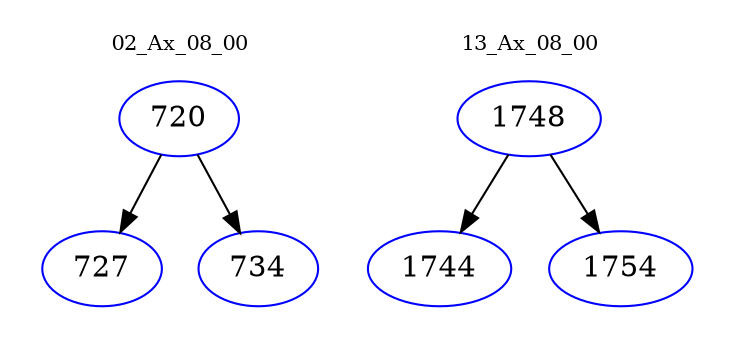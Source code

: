 digraph{
subgraph cluster_0 {
color = white
label = "02_Ax_08_00";
fontsize=10;
T0_720 [label="720", color="blue"]
T0_720 -> T0_727 [color="black"]
T0_727 [label="727", color="blue"]
T0_720 -> T0_734 [color="black"]
T0_734 [label="734", color="blue"]
}
subgraph cluster_1 {
color = white
label = "13_Ax_08_00";
fontsize=10;
T1_1748 [label="1748", color="blue"]
T1_1748 -> T1_1744 [color="black"]
T1_1744 [label="1744", color="blue"]
T1_1748 -> T1_1754 [color="black"]
T1_1754 [label="1754", color="blue"]
}
}
